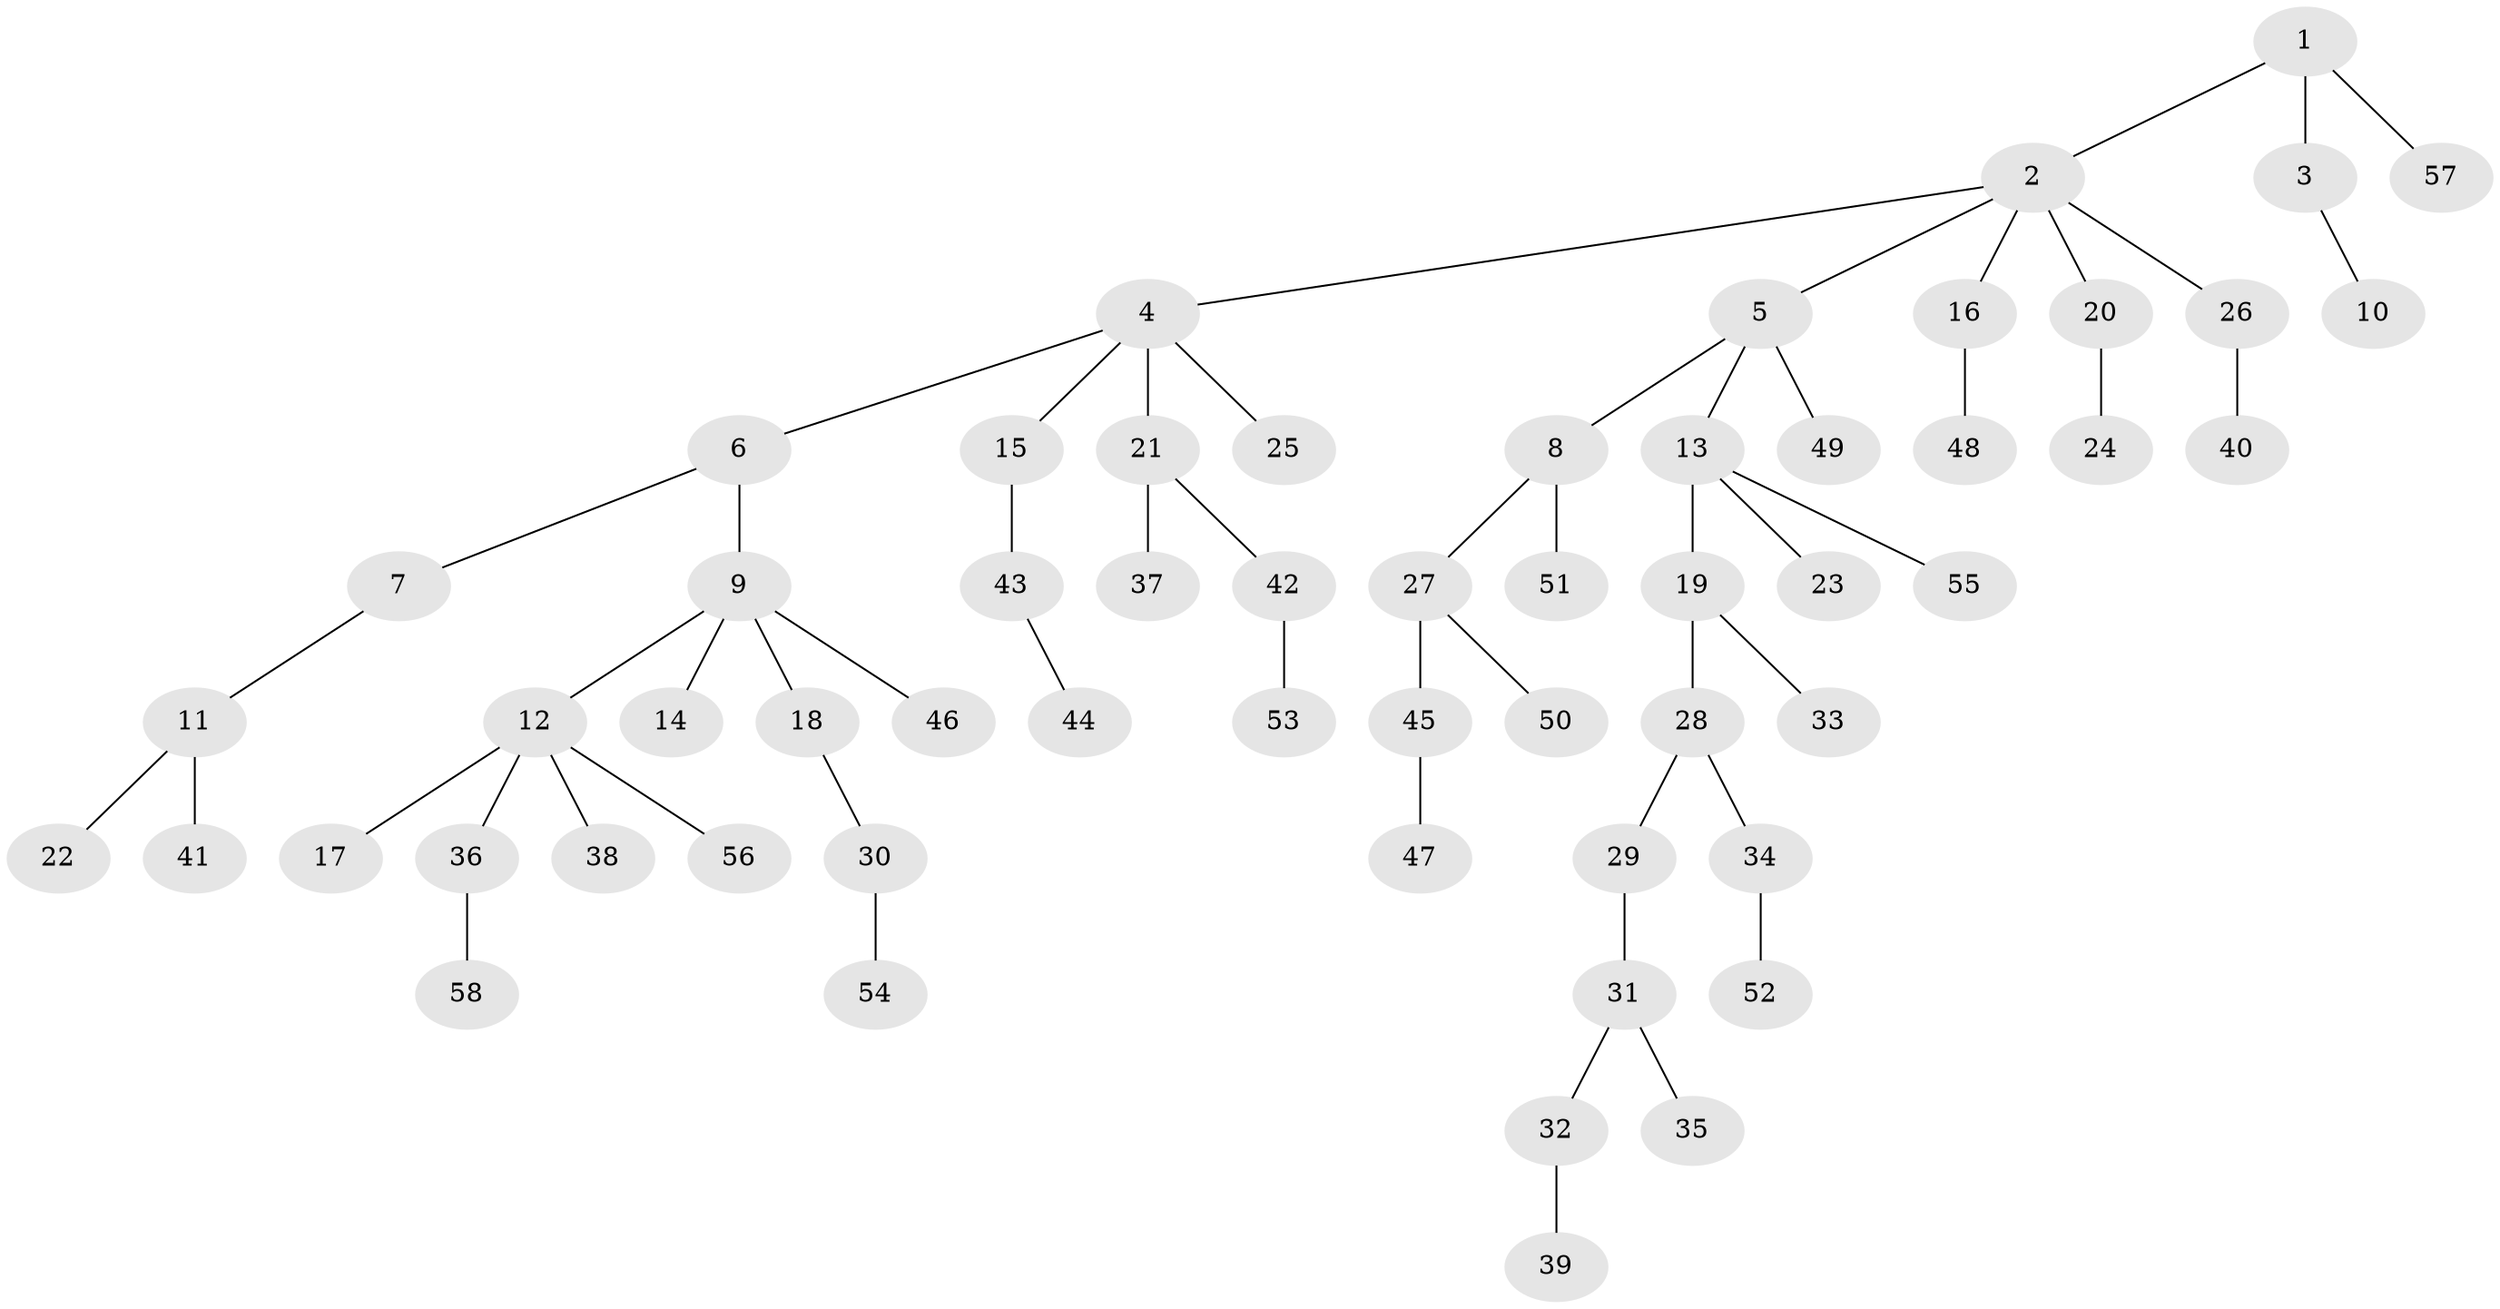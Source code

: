 // coarse degree distribution, {2: 0.2, 6: 0.02857142857142857, 1: 0.5142857142857142, 4: 0.08571428571428572, 3: 0.17142857142857143}
// Generated by graph-tools (version 1.1) at 2025/42/03/06/25 10:42:03]
// undirected, 58 vertices, 57 edges
graph export_dot {
graph [start="1"]
  node [color=gray90,style=filled];
  1;
  2;
  3;
  4;
  5;
  6;
  7;
  8;
  9;
  10;
  11;
  12;
  13;
  14;
  15;
  16;
  17;
  18;
  19;
  20;
  21;
  22;
  23;
  24;
  25;
  26;
  27;
  28;
  29;
  30;
  31;
  32;
  33;
  34;
  35;
  36;
  37;
  38;
  39;
  40;
  41;
  42;
  43;
  44;
  45;
  46;
  47;
  48;
  49;
  50;
  51;
  52;
  53;
  54;
  55;
  56;
  57;
  58;
  1 -- 2;
  1 -- 3;
  1 -- 57;
  2 -- 4;
  2 -- 5;
  2 -- 16;
  2 -- 20;
  2 -- 26;
  3 -- 10;
  4 -- 6;
  4 -- 15;
  4 -- 21;
  4 -- 25;
  5 -- 8;
  5 -- 13;
  5 -- 49;
  6 -- 7;
  6 -- 9;
  7 -- 11;
  8 -- 27;
  8 -- 51;
  9 -- 12;
  9 -- 14;
  9 -- 18;
  9 -- 46;
  11 -- 22;
  11 -- 41;
  12 -- 17;
  12 -- 36;
  12 -- 38;
  12 -- 56;
  13 -- 19;
  13 -- 23;
  13 -- 55;
  15 -- 43;
  16 -- 48;
  18 -- 30;
  19 -- 28;
  19 -- 33;
  20 -- 24;
  21 -- 37;
  21 -- 42;
  26 -- 40;
  27 -- 45;
  27 -- 50;
  28 -- 29;
  28 -- 34;
  29 -- 31;
  30 -- 54;
  31 -- 32;
  31 -- 35;
  32 -- 39;
  34 -- 52;
  36 -- 58;
  42 -- 53;
  43 -- 44;
  45 -- 47;
}

